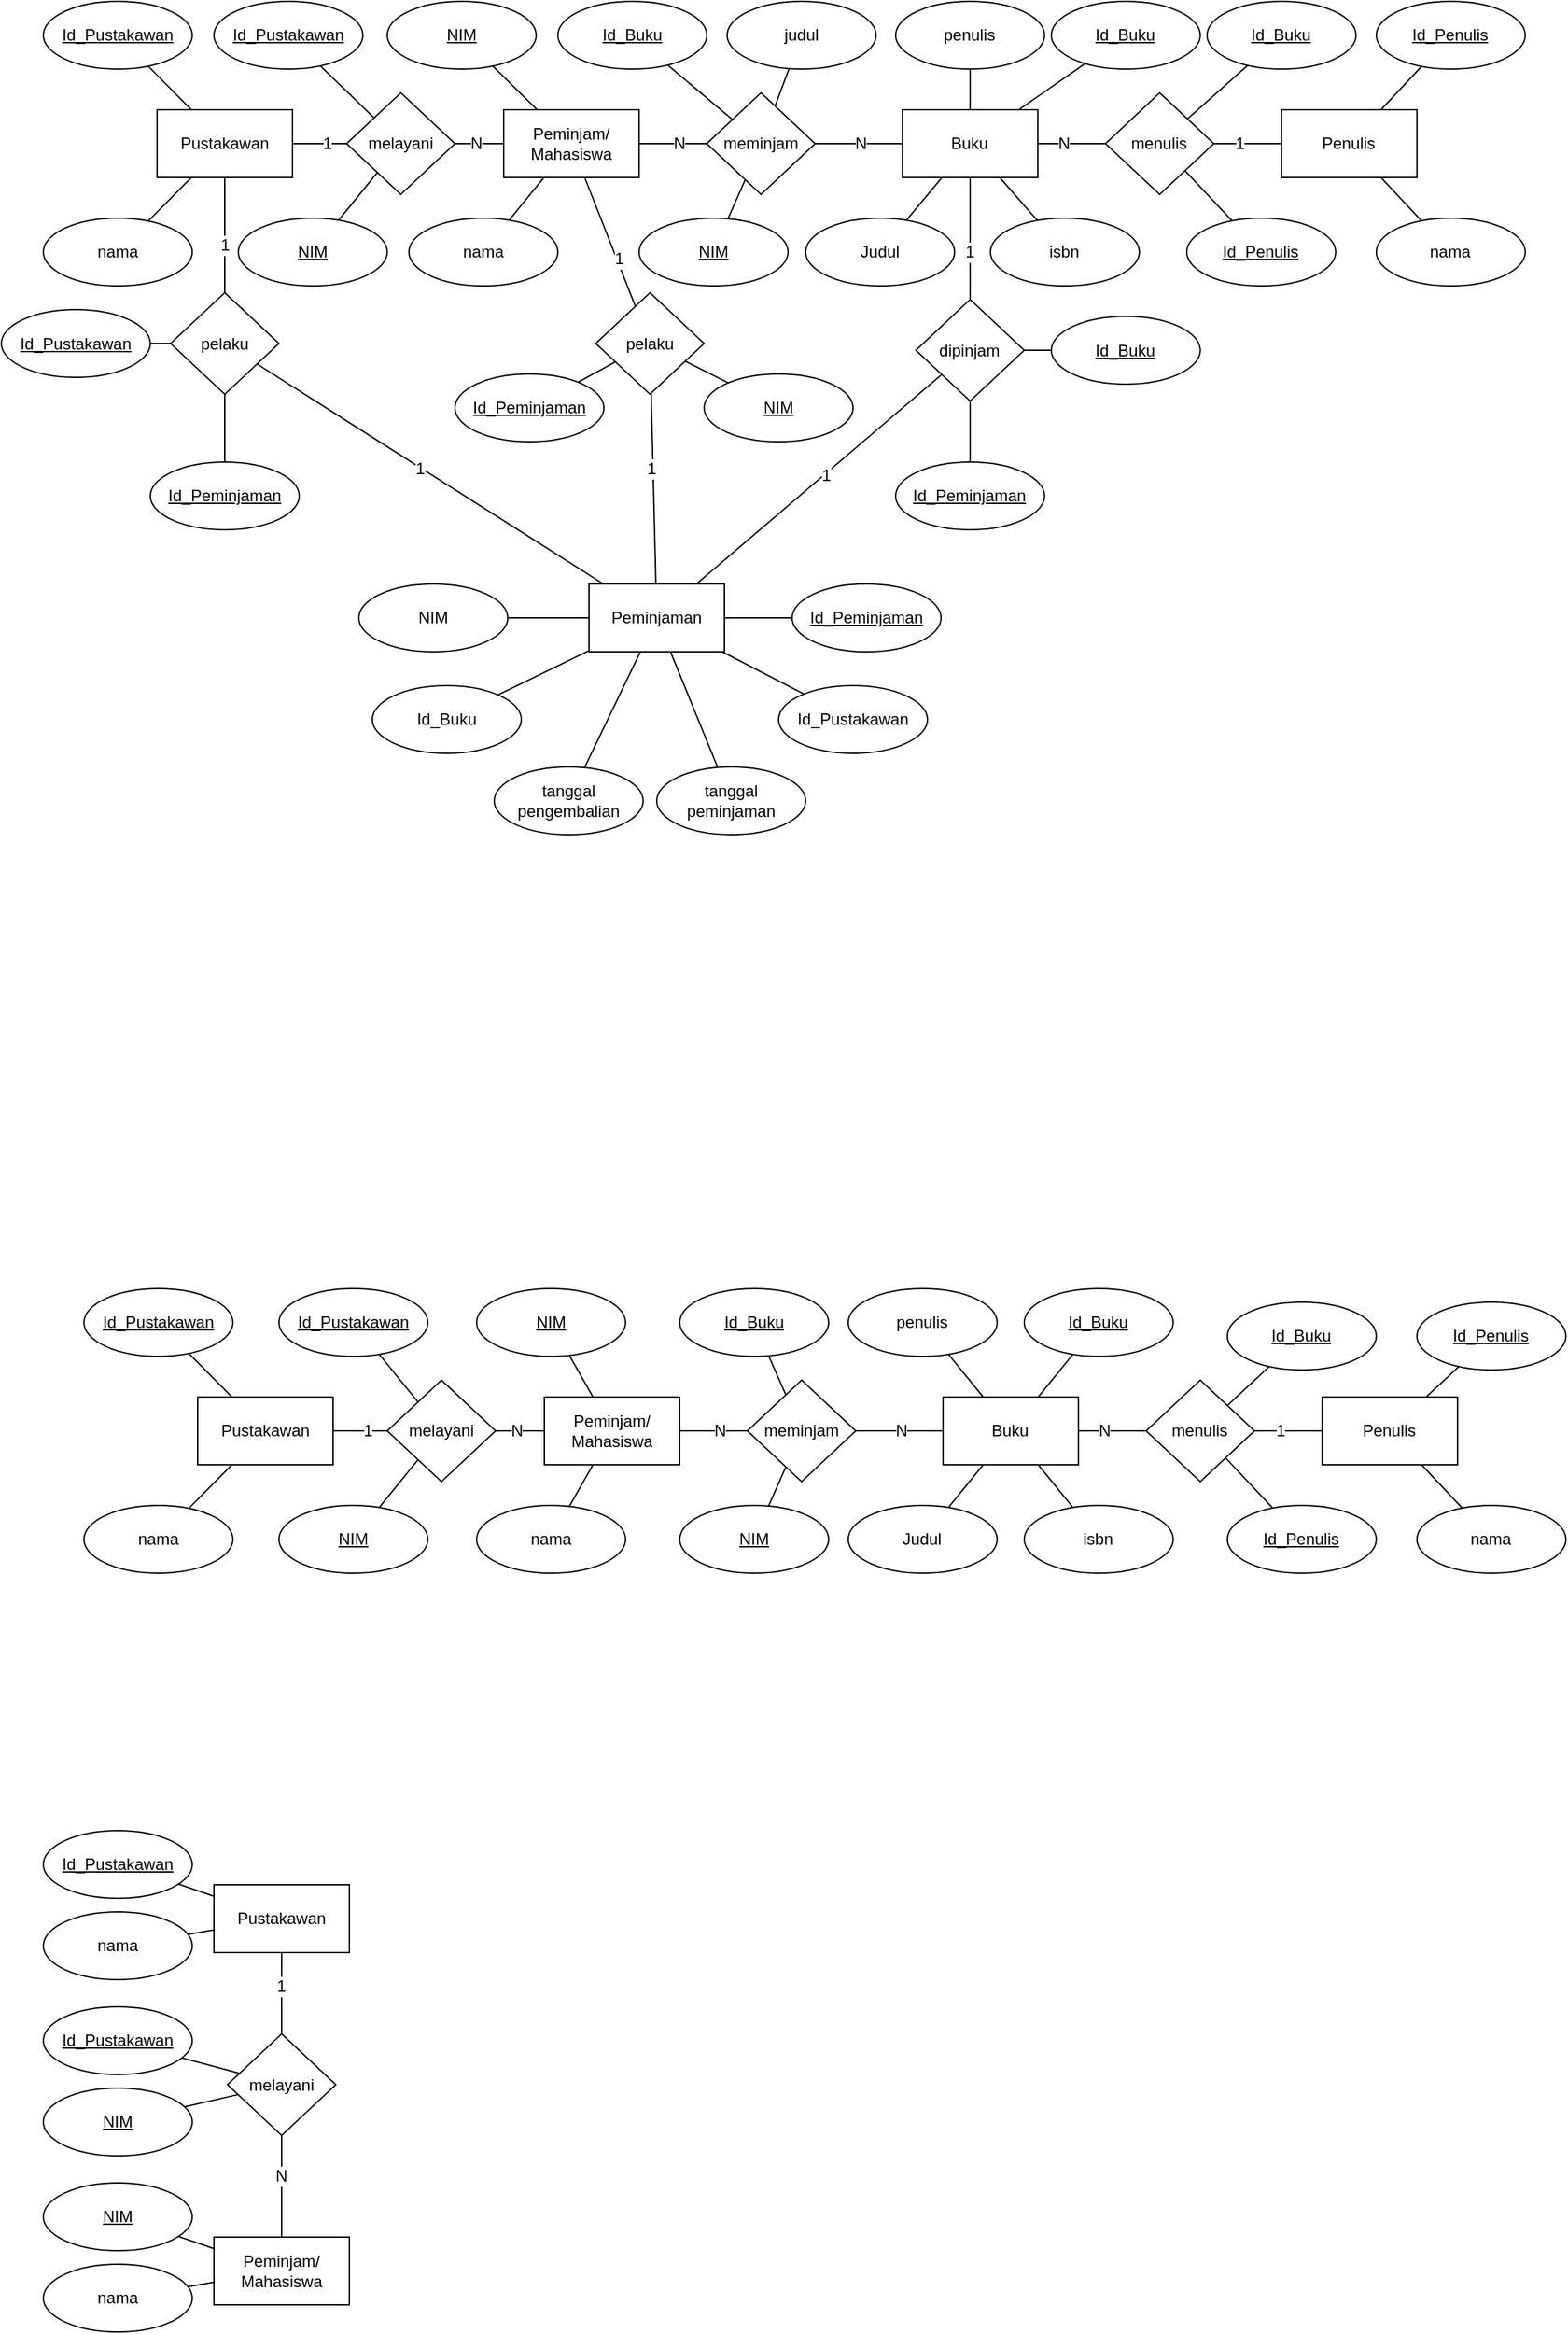 <mxfile version="24.7.17">
  <diagram name="Page-1" id="Pttk2R6ssKjYnsqs3Fgq">
    <mxGraphModel dx="1122" dy="732" grid="1" gridSize="10" guides="1" tooltips="1" connect="1" arrows="1" fold="1" page="1" pageScale="1" pageWidth="827" pageHeight="1169" math="0" shadow="0">
      <root>
        <mxCell id="0" />
        <mxCell id="1" parent="0" />
        <mxCell id="Hi-iZYxx2zibEyVD_HLa-11" value="Pustakawan" style="rounded=0;whiteSpace=wrap;html=1;" vertex="1" parent="1">
          <mxGeometry x="144" y="390" width="100" height="50" as="geometry" />
        </mxCell>
        <mxCell id="Hi-iZYxx2zibEyVD_HLa-13" value="&lt;u&gt;Id_Pustakawan&lt;/u&gt;" style="ellipse;whiteSpace=wrap;html=1;" vertex="1" parent="1">
          <mxGeometry x="60" y="310" width="110" height="50" as="geometry" />
        </mxCell>
        <mxCell id="Hi-iZYxx2zibEyVD_HLa-15" value="nama" style="ellipse;whiteSpace=wrap;html=1;" vertex="1" parent="1">
          <mxGeometry x="60" y="470" width="110" height="50" as="geometry" />
        </mxCell>
        <mxCell id="Hi-iZYxx2zibEyVD_HLa-20" value="" style="endArrow=none;html=1;rounded=0;" edge="1" parent="1" source="Hi-iZYxx2zibEyVD_HLa-15" target="Hi-iZYxx2zibEyVD_HLa-11">
          <mxGeometry width="50" height="50" relative="1" as="geometry">
            <mxPoint x="114" y="415" as="sourcePoint" />
            <mxPoint x="224" y="400" as="targetPoint" />
          </mxGeometry>
        </mxCell>
        <mxCell id="Hi-iZYxx2zibEyVD_HLa-21" value="" style="endArrow=none;html=1;rounded=0;" edge="1" parent="1" source="Hi-iZYxx2zibEyVD_HLa-13" target="Hi-iZYxx2zibEyVD_HLa-11">
          <mxGeometry width="50" height="50" relative="1" as="geometry">
            <mxPoint x="124" y="425" as="sourcePoint" />
            <mxPoint x="154" y="425" as="targetPoint" />
          </mxGeometry>
        </mxCell>
        <mxCell id="Hi-iZYxx2zibEyVD_HLa-22" value="Peminjam/&lt;div&gt;Mahasiswa&lt;/div&gt;" style="rounded=0;whiteSpace=wrap;html=1;" vertex="1" parent="1">
          <mxGeometry x="400" y="390" width="100" height="50" as="geometry" />
        </mxCell>
        <mxCell id="Hi-iZYxx2zibEyVD_HLa-23" value="&lt;u&gt;NIM&lt;/u&gt;" style="ellipse;whiteSpace=wrap;html=1;" vertex="1" parent="1">
          <mxGeometry x="314" y="310" width="110" height="50" as="geometry" />
        </mxCell>
        <mxCell id="Hi-iZYxx2zibEyVD_HLa-24" value="nama" style="ellipse;whiteSpace=wrap;html=1;" vertex="1" parent="1">
          <mxGeometry x="330" y="470" width="110" height="50" as="geometry" />
        </mxCell>
        <mxCell id="Hi-iZYxx2zibEyVD_HLa-25" value="" style="endArrow=none;html=1;rounded=0;" edge="1" source="Hi-iZYxx2zibEyVD_HLa-24" target="Hi-iZYxx2zibEyVD_HLa-22" parent="1">
          <mxGeometry width="50" height="50" relative="1" as="geometry">
            <mxPoint x="430" y="450" as="sourcePoint" />
            <mxPoint x="480" y="400" as="targetPoint" />
          </mxGeometry>
        </mxCell>
        <mxCell id="Hi-iZYxx2zibEyVD_HLa-26" value="" style="endArrow=none;html=1;rounded=0;" edge="1" source="Hi-iZYxx2zibEyVD_HLa-23" target="Hi-iZYxx2zibEyVD_HLa-22" parent="1">
          <mxGeometry width="50" height="50" relative="1" as="geometry">
            <mxPoint x="380" y="425" as="sourcePoint" />
            <mxPoint x="410" y="425" as="targetPoint" />
          </mxGeometry>
        </mxCell>
        <mxCell id="Hi-iZYxx2zibEyVD_HLa-27" value="Penulis" style="rounded=0;whiteSpace=wrap;html=1;" vertex="1" parent="1">
          <mxGeometry x="974.44" y="390" width="100" height="50" as="geometry" />
        </mxCell>
        <mxCell id="Hi-iZYxx2zibEyVD_HLa-28" value="&lt;u&gt;Id_Penulis&lt;/u&gt;" style="ellipse;whiteSpace=wrap;html=1;" vertex="1" parent="1">
          <mxGeometry x="1044.44" y="310" width="110" height="50" as="geometry" />
        </mxCell>
        <mxCell id="Hi-iZYxx2zibEyVD_HLa-29" value="nama" style="ellipse;whiteSpace=wrap;html=1;" vertex="1" parent="1">
          <mxGeometry x="1044.44" y="470" width="110" height="50" as="geometry" />
        </mxCell>
        <mxCell id="Hi-iZYxx2zibEyVD_HLa-30" value="" style="endArrow=none;html=1;rounded=0;" edge="1" source="Hi-iZYxx2zibEyVD_HLa-29" target="Hi-iZYxx2zibEyVD_HLa-27" parent="1">
          <mxGeometry width="50" height="50" relative="1" as="geometry">
            <mxPoint x="1004.44" y="450" as="sourcePoint" />
            <mxPoint x="1054.44" y="400" as="targetPoint" />
          </mxGeometry>
        </mxCell>
        <mxCell id="Hi-iZYxx2zibEyVD_HLa-31" value="" style="endArrow=none;html=1;rounded=0;" edge="1" source="Hi-iZYxx2zibEyVD_HLa-28" target="Hi-iZYxx2zibEyVD_HLa-27" parent="1">
          <mxGeometry width="50" height="50" relative="1" as="geometry">
            <mxPoint x="954.44" y="425" as="sourcePoint" />
            <mxPoint x="984.44" y="425" as="targetPoint" />
          </mxGeometry>
        </mxCell>
        <mxCell id="Hi-iZYxx2zibEyVD_HLa-32" value="Buku" style="rounded=0;whiteSpace=wrap;html=1;" vertex="1" parent="1">
          <mxGeometry x="694.44" y="390" width="100" height="50" as="geometry" />
        </mxCell>
        <mxCell id="Hi-iZYxx2zibEyVD_HLa-33" value="&lt;u&gt;Id_Buku&lt;/u&gt;" style="ellipse;whiteSpace=wrap;html=1;" vertex="1" parent="1">
          <mxGeometry x="804.44" y="310" width="110" height="50" as="geometry" />
        </mxCell>
        <mxCell id="Hi-iZYxx2zibEyVD_HLa-34" value="Judul" style="ellipse;whiteSpace=wrap;html=1;" vertex="1" parent="1">
          <mxGeometry x="623" y="470" width="110" height="50" as="geometry" />
        </mxCell>
        <mxCell id="Hi-iZYxx2zibEyVD_HLa-35" value="" style="endArrow=none;html=1;rounded=0;" edge="1" source="Hi-iZYxx2zibEyVD_HLa-34" target="Hi-iZYxx2zibEyVD_HLa-32" parent="1">
          <mxGeometry width="50" height="50" relative="1" as="geometry">
            <mxPoint x="724.44" y="450" as="sourcePoint" />
            <mxPoint x="774.44" y="400" as="targetPoint" />
          </mxGeometry>
        </mxCell>
        <mxCell id="Hi-iZYxx2zibEyVD_HLa-36" value="" style="endArrow=none;html=1;rounded=0;" edge="1" source="Hi-iZYxx2zibEyVD_HLa-33" target="Hi-iZYxx2zibEyVD_HLa-32" parent="1">
          <mxGeometry width="50" height="50" relative="1" as="geometry">
            <mxPoint x="674.44" y="425" as="sourcePoint" />
            <mxPoint x="704.44" y="425" as="targetPoint" />
          </mxGeometry>
        </mxCell>
        <mxCell id="Hi-iZYxx2zibEyVD_HLa-37" value="penulis" style="ellipse;whiteSpace=wrap;html=1;" vertex="1" parent="1">
          <mxGeometry x="689.44" y="310" width="110" height="50" as="geometry" />
        </mxCell>
        <mxCell id="Hi-iZYxx2zibEyVD_HLa-38" value="" style="endArrow=none;html=1;rounded=0;" edge="1" source="Hi-iZYxx2zibEyVD_HLa-37" parent="1" target="Hi-iZYxx2zibEyVD_HLa-32">
          <mxGeometry width="50" height="50" relative="1" as="geometry">
            <mxPoint x="634.44" y="520" as="sourcePoint" />
            <mxPoint x="634.44" y="460" as="targetPoint" />
          </mxGeometry>
        </mxCell>
        <mxCell id="Hi-iZYxx2zibEyVD_HLa-39" value="isbn" style="ellipse;whiteSpace=wrap;html=1;" vertex="1" parent="1">
          <mxGeometry x="759.44" y="470" width="110" height="50" as="geometry" />
        </mxCell>
        <mxCell id="Hi-iZYxx2zibEyVD_HLa-40" value="" style="endArrow=none;html=1;rounded=0;" edge="1" source="Hi-iZYxx2zibEyVD_HLa-39" parent="1" target="Hi-iZYxx2zibEyVD_HLa-32">
          <mxGeometry width="50" height="50" relative="1" as="geometry">
            <mxPoint x="934.44" y="530" as="sourcePoint" />
            <mxPoint x="994.44" y="422" as="targetPoint" />
          </mxGeometry>
        </mxCell>
        <mxCell id="Hi-iZYxx2zibEyVD_HLa-41" value="melayani" style="rhombus;whiteSpace=wrap;html=1;" vertex="1" parent="1">
          <mxGeometry x="284" y="377.5" width="80" height="75" as="geometry" />
        </mxCell>
        <mxCell id="Hi-iZYxx2zibEyVD_HLa-42" value="" style="endArrow=none;html=1;rounded=0;" edge="1" parent="1" source="Hi-iZYxx2zibEyVD_HLa-11" target="Hi-iZYxx2zibEyVD_HLa-41">
          <mxGeometry width="50" height="50" relative="1" as="geometry">
            <mxPoint x="404" y="410" as="sourcePoint" />
            <mxPoint x="454" y="360" as="targetPoint" />
          </mxGeometry>
        </mxCell>
        <mxCell id="Hi-iZYxx2zibEyVD_HLa-43" value="" style="endArrow=none;html=1;rounded=0;" edge="1" parent="1" source="Hi-iZYxx2zibEyVD_HLa-22">
          <mxGeometry width="50" height="50" relative="1" as="geometry">
            <mxPoint x="450" y="450" as="sourcePoint" />
            <mxPoint x="500" y="400" as="targetPoint" />
          </mxGeometry>
        </mxCell>
        <mxCell id="Hi-iZYxx2zibEyVD_HLa-45" value="" style="endArrow=none;html=1;rounded=0;" edge="1" parent="1" source="Hi-iZYxx2zibEyVD_HLa-41" target="Hi-iZYxx2zibEyVD_HLa-22">
          <mxGeometry width="50" height="50" relative="1" as="geometry">
            <mxPoint x="320" y="470" as="sourcePoint" />
            <mxPoint x="370" y="420" as="targetPoint" />
          </mxGeometry>
        </mxCell>
        <mxCell id="Hi-iZYxx2zibEyVD_HLa-46" value="meminjam" style="rhombus;whiteSpace=wrap;html=1;" vertex="1" parent="1">
          <mxGeometry x="550" y="377.5" width="80" height="75" as="geometry" />
        </mxCell>
        <mxCell id="Hi-iZYxx2zibEyVD_HLa-47" value="" style="endArrow=none;html=1;rounded=0;" edge="1" target="Hi-iZYxx2zibEyVD_HLa-46" parent="1" source="Hi-iZYxx2zibEyVD_HLa-22">
          <mxGeometry width="50" height="50" relative="1" as="geometry">
            <mxPoint x="470" y="415" as="sourcePoint" />
            <mxPoint x="680" y="360" as="targetPoint" />
          </mxGeometry>
        </mxCell>
        <mxCell id="Hi-iZYxx2zibEyVD_HLa-48" value="" style="endArrow=none;html=1;rounded=0;" edge="1" source="Hi-iZYxx2zibEyVD_HLa-46" parent="1" target="Hi-iZYxx2zibEyVD_HLa-32">
          <mxGeometry width="50" height="50" relative="1" as="geometry">
            <mxPoint x="600" y="470" as="sourcePoint" />
            <mxPoint x="670" y="410" as="targetPoint" />
          </mxGeometry>
        </mxCell>
        <mxCell id="Hi-iZYxx2zibEyVD_HLa-81" value="" style="endArrow=none;html=1;rounded=0;" edge="1" parent="1">
          <mxGeometry width="50" height="50" relative="1" as="geometry">
            <mxPoint x="794.44" y="400" as="sourcePoint" />
            <mxPoint x="794.44" y="400" as="targetPoint" />
          </mxGeometry>
        </mxCell>
        <mxCell id="Hi-iZYxx2zibEyVD_HLa-82" value="" style="endArrow=none;html=1;rounded=0;" edge="1" target="Hi-iZYxx2zibEyVD_HLa-84" parent="1" source="Hi-iZYxx2zibEyVD_HLa-32">
          <mxGeometry width="50" height="50" relative="1" as="geometry">
            <mxPoint x="794.44" y="415" as="sourcePoint" />
            <mxPoint x="1014.44" y="360" as="targetPoint" />
          </mxGeometry>
        </mxCell>
        <mxCell id="Hi-iZYxx2zibEyVD_HLa-83" value="" style="endArrow=none;html=1;rounded=0;" edge="1" source="Hi-iZYxx2zibEyVD_HLa-84" parent="1" target="Hi-iZYxx2zibEyVD_HLa-27">
          <mxGeometry width="50" height="50" relative="1" as="geometry">
            <mxPoint x="894.44" y="470" as="sourcePoint" />
            <mxPoint x="974.44" y="415" as="targetPoint" />
          </mxGeometry>
        </mxCell>
        <mxCell id="Hi-iZYxx2zibEyVD_HLa-84" value="menulis" style="rhombus;whiteSpace=wrap;html=1;" vertex="1" parent="1">
          <mxGeometry x="844.44" y="377.5" width="80" height="75" as="geometry" />
        </mxCell>
        <mxCell id="Hi-iZYxx2zibEyVD_HLa-86" value="Peminjaman" style="rounded=0;whiteSpace=wrap;html=1;" vertex="1" parent="1">
          <mxGeometry x="463" y="740" width="100" height="50" as="geometry" />
        </mxCell>
        <mxCell id="Hi-iZYxx2zibEyVD_HLa-87" value="&lt;u&gt;Id_Peminjaman&lt;/u&gt;" style="ellipse;whiteSpace=wrap;html=1;" vertex="1" parent="1">
          <mxGeometry x="613" y="740" width="110" height="50" as="geometry" />
        </mxCell>
        <mxCell id="Hi-iZYxx2zibEyVD_HLa-88" value="NIM" style="ellipse;whiteSpace=wrap;html=1;" vertex="1" parent="1">
          <mxGeometry x="293" y="740" width="110" height="50" as="geometry" />
        </mxCell>
        <mxCell id="Hi-iZYxx2zibEyVD_HLa-89" value="" style="endArrow=none;html=1;rounded=0;" edge="1" source="Hi-iZYxx2zibEyVD_HLa-88" target="Hi-iZYxx2zibEyVD_HLa-86" parent="1">
          <mxGeometry width="50" height="50" relative="1" as="geometry">
            <mxPoint x="493" y="800" as="sourcePoint" />
            <mxPoint x="543" y="750" as="targetPoint" />
          </mxGeometry>
        </mxCell>
        <mxCell id="Hi-iZYxx2zibEyVD_HLa-90" value="" style="endArrow=none;html=1;rounded=0;" edge="1" source="Hi-iZYxx2zibEyVD_HLa-87" target="Hi-iZYxx2zibEyVD_HLa-86" parent="1">
          <mxGeometry width="50" height="50" relative="1" as="geometry">
            <mxPoint x="443" y="775" as="sourcePoint" />
            <mxPoint x="473" y="775" as="targetPoint" />
          </mxGeometry>
        </mxCell>
        <mxCell id="Hi-iZYxx2zibEyVD_HLa-91" value="Id_Buku" style="ellipse;whiteSpace=wrap;html=1;" vertex="1" parent="1">
          <mxGeometry x="303" y="815" width="110" height="50" as="geometry" />
        </mxCell>
        <mxCell id="Hi-iZYxx2zibEyVD_HLa-92" value="" style="endArrow=none;html=1;rounded=0;" edge="1" source="Hi-iZYxx2zibEyVD_HLa-91" target="Hi-iZYxx2zibEyVD_HLa-86" parent="1">
          <mxGeometry width="50" height="50" relative="1" as="geometry">
            <mxPoint x="403" y="870" as="sourcePoint" />
            <mxPoint x="403" y="810" as="targetPoint" />
          </mxGeometry>
        </mxCell>
        <mxCell id="Hi-iZYxx2zibEyVD_HLa-93" value="Id_Pustakawan" style="ellipse;whiteSpace=wrap;html=1;" vertex="1" parent="1">
          <mxGeometry x="603" y="815" width="110" height="50" as="geometry" />
        </mxCell>
        <mxCell id="Hi-iZYxx2zibEyVD_HLa-94" value="" style="endArrow=none;html=1;rounded=0;" edge="1" source="Hi-iZYxx2zibEyVD_HLa-93" target="Hi-iZYxx2zibEyVD_HLa-86" parent="1">
          <mxGeometry width="50" height="50" relative="1" as="geometry">
            <mxPoint x="703" y="880" as="sourcePoint" />
            <mxPoint x="763" y="772" as="targetPoint" />
          </mxGeometry>
        </mxCell>
        <mxCell id="Hi-iZYxx2zibEyVD_HLa-95" value="" style="endArrow=none;html=1;rounded=0;" edge="1" parent="1">
          <mxGeometry width="50" height="50" relative="1" as="geometry">
            <mxPoint x="563" y="750" as="sourcePoint" />
            <mxPoint x="563" y="750" as="targetPoint" />
          </mxGeometry>
        </mxCell>
        <mxCell id="Hi-iZYxx2zibEyVD_HLa-96" value="tanggal peminjaman" style="ellipse;whiteSpace=wrap;html=1;" vertex="1" parent="1">
          <mxGeometry x="513" y="875" width="110" height="50" as="geometry" />
        </mxCell>
        <mxCell id="Hi-iZYxx2zibEyVD_HLa-97" value="" style="endArrow=none;html=1;rounded=0;" edge="1" source="Hi-iZYxx2zibEyVD_HLa-96" parent="1" target="Hi-iZYxx2zibEyVD_HLa-86">
          <mxGeometry width="50" height="50" relative="1" as="geometry">
            <mxPoint x="645" y="945" as="sourcePoint" />
            <mxPoint x="503" y="855" as="targetPoint" />
          </mxGeometry>
        </mxCell>
        <mxCell id="Hi-iZYxx2zibEyVD_HLa-98" value="tanggal pengembalian" style="ellipse;whiteSpace=wrap;html=1;" vertex="1" parent="1">
          <mxGeometry x="393" y="875" width="110" height="50" as="geometry" />
        </mxCell>
        <mxCell id="Hi-iZYxx2zibEyVD_HLa-99" value="" style="endArrow=none;html=1;rounded=0;" edge="1" source="Hi-iZYxx2zibEyVD_HLa-98" parent="1" target="Hi-iZYxx2zibEyVD_HLa-86">
          <mxGeometry width="50" height="50" relative="1" as="geometry">
            <mxPoint x="483" y="955" as="sourcePoint" />
            <mxPoint x="341" y="865" as="targetPoint" />
          </mxGeometry>
        </mxCell>
        <mxCell id="Hi-iZYxx2zibEyVD_HLa-106" value="&lt;u&gt;Id_Pustakawan&lt;/u&gt;" style="ellipse;whiteSpace=wrap;html=1;" vertex="1" parent="1">
          <mxGeometry x="186" y="310" width="110" height="50" as="geometry" />
        </mxCell>
        <mxCell id="Hi-iZYxx2zibEyVD_HLa-107" value="" style="endArrow=none;html=1;rounded=0;" edge="1" source="Hi-iZYxx2zibEyVD_HLa-106" parent="1" target="Hi-iZYxx2zibEyVD_HLa-41">
          <mxGeometry width="50" height="50" relative="1" as="geometry">
            <mxPoint x="124" y="425" as="sourcePoint" />
            <mxPoint x="214" y="390" as="targetPoint" />
          </mxGeometry>
        </mxCell>
        <mxCell id="Hi-iZYxx2zibEyVD_HLa-108" value="" style="endArrow=none;html=1;rounded=0;" edge="1" parent="1">
          <mxGeometry width="50" height="50" relative="1" as="geometry">
            <mxPoint x="264" y="400" as="sourcePoint" />
            <mxPoint x="264" y="400" as="targetPoint" />
          </mxGeometry>
        </mxCell>
        <mxCell id="Hi-iZYxx2zibEyVD_HLa-109" value="&lt;u&gt;NIM&lt;/u&gt;" style="ellipse;whiteSpace=wrap;html=1;" vertex="1" parent="1">
          <mxGeometry x="204" y="470" width="110" height="50" as="geometry" />
        </mxCell>
        <mxCell id="Hi-iZYxx2zibEyVD_HLa-110" value="" style="endArrow=none;html=1;rounded=0;" edge="1" source="Hi-iZYxx2zibEyVD_HLa-109" parent="1" target="Hi-iZYxx2zibEyVD_HLa-41">
          <mxGeometry width="50" height="50" relative="1" as="geometry">
            <mxPoint x="274" y="555" as="sourcePoint" />
            <mxPoint x="314" y="520" as="targetPoint" />
          </mxGeometry>
        </mxCell>
        <mxCell id="Hi-iZYxx2zibEyVD_HLa-111" value="&lt;u&gt;NIM&lt;/u&gt;" style="ellipse;whiteSpace=wrap;html=1;" vertex="1" parent="1">
          <mxGeometry x="500" y="470" width="110" height="50" as="geometry" />
        </mxCell>
        <mxCell id="Hi-iZYxx2zibEyVD_HLa-112" value="" style="endArrow=none;html=1;rounded=0;" edge="1" source="Hi-iZYxx2zibEyVD_HLa-111" parent="1" target="Hi-iZYxx2zibEyVD_HLa-46">
          <mxGeometry width="50" height="50" relative="1" as="geometry">
            <mxPoint x="350" y="585" as="sourcePoint" />
            <mxPoint x="440" y="550" as="targetPoint" />
          </mxGeometry>
        </mxCell>
        <mxCell id="Hi-iZYxx2zibEyVD_HLa-113" value="" style="endArrow=none;html=1;rounded=0;" edge="1" parent="1">
          <mxGeometry width="50" height="50" relative="1" as="geometry">
            <mxPoint x="599" y="625" as="sourcePoint" />
            <mxPoint x="599" y="625" as="targetPoint" />
          </mxGeometry>
        </mxCell>
        <mxCell id="Hi-iZYxx2zibEyVD_HLa-114" value="&lt;u&gt;Id_Buku&lt;/u&gt;" style="ellipse;whiteSpace=wrap;html=1;" vertex="1" parent="1">
          <mxGeometry x="440" y="310.0" width="110" height="50" as="geometry" />
        </mxCell>
        <mxCell id="Hi-iZYxx2zibEyVD_HLa-115" value="" style="endArrow=none;html=1;rounded=0;" edge="1" source="Hi-iZYxx2zibEyVD_HLa-114" parent="1" target="Hi-iZYxx2zibEyVD_HLa-46">
          <mxGeometry width="50" height="50" relative="1" as="geometry">
            <mxPoint x="490" y="384.08" as="sourcePoint" />
            <mxPoint x="598.619" y="360.0" as="targetPoint" />
          </mxGeometry>
        </mxCell>
        <mxCell id="Hi-iZYxx2zibEyVD_HLa-116" value="" style="endArrow=none;html=1;rounded=0;" edge="1" parent="1">
          <mxGeometry width="50" height="50" relative="1" as="geometry">
            <mxPoint x="610" y="359.08" as="sourcePoint" />
            <mxPoint x="610" y="359.08" as="targetPoint" />
          </mxGeometry>
        </mxCell>
        <mxCell id="Hi-iZYxx2zibEyVD_HLa-117" value="&lt;u&gt;Id_Buku&lt;/u&gt;" style="ellipse;whiteSpace=wrap;html=1;" vertex="1" parent="1">
          <mxGeometry x="919.44" y="310" width="110" height="50" as="geometry" />
        </mxCell>
        <mxCell id="Hi-iZYxx2zibEyVD_HLa-118" value="" style="endArrow=none;html=1;rounded=0;" edge="1" source="Hi-iZYxx2zibEyVD_HLa-117" parent="1" target="Hi-iZYxx2zibEyVD_HLa-84">
          <mxGeometry width="50" height="50" relative="1" as="geometry">
            <mxPoint x="801.44" y="401.5" as="sourcePoint" />
            <mxPoint x="884.44" y="366.5" as="targetPoint" />
          </mxGeometry>
        </mxCell>
        <mxCell id="Hi-iZYxx2zibEyVD_HLa-119" value="" style="endArrow=none;html=1;rounded=0;" edge="1" parent="1">
          <mxGeometry width="50" height="50" relative="1" as="geometry">
            <mxPoint x="921.44" y="376.5" as="sourcePoint" />
            <mxPoint x="921.44" y="376.5" as="targetPoint" />
          </mxGeometry>
        </mxCell>
        <mxCell id="Hi-iZYxx2zibEyVD_HLa-120" value="&lt;u&gt;Id_Penulis&lt;/u&gt;" style="ellipse;whiteSpace=wrap;html=1;" vertex="1" parent="1">
          <mxGeometry x="904.44" y="470" width="110" height="50" as="geometry" />
        </mxCell>
        <mxCell id="Hi-iZYxx2zibEyVD_HLa-122" value="" style="endArrow=none;html=1;rounded=0;" edge="1" source="Hi-iZYxx2zibEyVD_HLa-120" parent="1" target="Hi-iZYxx2zibEyVD_HLa-84">
          <mxGeometry width="50" height="50" relative="1" as="geometry">
            <mxPoint x="814.44" y="557.5" as="sourcePoint" />
            <mxPoint x="911.44" y="522.5" as="targetPoint" />
          </mxGeometry>
        </mxCell>
        <mxCell id="Hi-iZYxx2zibEyVD_HLa-123" value="N" style="text;html=1;align=center;verticalAlign=middle;whiteSpace=wrap;rounded=0;labelBackgroundColor=default;" vertex="1" parent="1">
          <mxGeometry x="350" y="400" width="60" height="30" as="geometry" />
        </mxCell>
        <mxCell id="Hi-iZYxx2zibEyVD_HLa-124" value="1" style="text;html=1;align=center;verticalAlign=middle;whiteSpace=wrap;rounded=0;labelBackgroundColor=default;" vertex="1" parent="1">
          <mxGeometry x="240" y="400" width="60" height="30" as="geometry" />
        </mxCell>
        <mxCell id="Hi-iZYxx2zibEyVD_HLa-127" value="N" style="text;html=1;align=center;verticalAlign=middle;whiteSpace=wrap;rounded=0;labelBackgroundColor=default;" vertex="1" parent="1">
          <mxGeometry x="500" y="400" width="60" height="30" as="geometry" />
        </mxCell>
        <mxCell id="Hi-iZYxx2zibEyVD_HLa-128" value="N" style="text;html=1;align=center;verticalAlign=middle;whiteSpace=wrap;rounded=0;labelBackgroundColor=default;" vertex="1" parent="1">
          <mxGeometry x="634.44" y="400" width="60" height="30" as="geometry" />
        </mxCell>
        <mxCell id="Hi-iZYxx2zibEyVD_HLa-129" value="N" style="text;html=1;align=center;verticalAlign=middle;whiteSpace=wrap;rounded=0;labelBackgroundColor=default;" vertex="1" parent="1">
          <mxGeometry x="784.44" y="400" width="60" height="30" as="geometry" />
        </mxCell>
        <mxCell id="Hi-iZYxx2zibEyVD_HLa-130" value="1" style="text;html=1;align=center;verticalAlign=middle;whiteSpace=wrap;rounded=0;labelBackgroundColor=default;" vertex="1" parent="1">
          <mxGeometry x="914.44" y="400" width="60" height="30" as="geometry" />
        </mxCell>
        <mxCell id="Hi-iZYxx2zibEyVD_HLa-131" value="Pustakawan" style="rounded=0;whiteSpace=wrap;html=1;" vertex="1" parent="1">
          <mxGeometry x="174" y="1340" width="100" height="50" as="geometry" />
        </mxCell>
        <mxCell id="Hi-iZYxx2zibEyVD_HLa-132" value="&lt;u&gt;Id_Pustakawan&lt;/u&gt;" style="ellipse;whiteSpace=wrap;html=1;" vertex="1" parent="1">
          <mxGeometry x="90" y="1260" width="110" height="50" as="geometry" />
        </mxCell>
        <mxCell id="Hi-iZYxx2zibEyVD_HLa-133" value="nama" style="ellipse;whiteSpace=wrap;html=1;" vertex="1" parent="1">
          <mxGeometry x="90" y="1420" width="110" height="50" as="geometry" />
        </mxCell>
        <mxCell id="Hi-iZYxx2zibEyVD_HLa-134" value="" style="endArrow=none;html=1;rounded=0;" edge="1" source="Hi-iZYxx2zibEyVD_HLa-133" target="Hi-iZYxx2zibEyVD_HLa-131" parent="1">
          <mxGeometry width="50" height="50" relative="1" as="geometry">
            <mxPoint x="144" y="1365" as="sourcePoint" />
            <mxPoint x="254" y="1350" as="targetPoint" />
          </mxGeometry>
        </mxCell>
        <mxCell id="Hi-iZYxx2zibEyVD_HLa-135" value="" style="endArrow=none;html=1;rounded=0;" edge="1" source="Hi-iZYxx2zibEyVD_HLa-132" target="Hi-iZYxx2zibEyVD_HLa-131" parent="1">
          <mxGeometry width="50" height="50" relative="1" as="geometry">
            <mxPoint x="154" y="1375" as="sourcePoint" />
            <mxPoint x="184" y="1375" as="targetPoint" />
          </mxGeometry>
        </mxCell>
        <mxCell id="Hi-iZYxx2zibEyVD_HLa-136" value="Peminjam/&lt;div&gt;Mahasiswa&lt;/div&gt;" style="rounded=0;whiteSpace=wrap;html=1;" vertex="1" parent="1">
          <mxGeometry x="430" y="1340" width="100" height="50" as="geometry" />
        </mxCell>
        <mxCell id="Hi-iZYxx2zibEyVD_HLa-137" value="&lt;u&gt;NIM&lt;/u&gt;" style="ellipse;whiteSpace=wrap;html=1;" vertex="1" parent="1">
          <mxGeometry x="380" y="1260" width="110" height="50" as="geometry" />
        </mxCell>
        <mxCell id="Hi-iZYxx2zibEyVD_HLa-138" value="nama" style="ellipse;whiteSpace=wrap;html=1;" vertex="1" parent="1">
          <mxGeometry x="380" y="1420" width="110" height="50" as="geometry" />
        </mxCell>
        <mxCell id="Hi-iZYxx2zibEyVD_HLa-139" value="" style="endArrow=none;html=1;rounded=0;" edge="1" source="Hi-iZYxx2zibEyVD_HLa-138" target="Hi-iZYxx2zibEyVD_HLa-136" parent="1">
          <mxGeometry width="50" height="50" relative="1" as="geometry">
            <mxPoint x="460" y="1400" as="sourcePoint" />
            <mxPoint x="510" y="1350" as="targetPoint" />
          </mxGeometry>
        </mxCell>
        <mxCell id="Hi-iZYxx2zibEyVD_HLa-140" value="" style="endArrow=none;html=1;rounded=0;" edge="1" source="Hi-iZYxx2zibEyVD_HLa-137" target="Hi-iZYxx2zibEyVD_HLa-136" parent="1">
          <mxGeometry width="50" height="50" relative="1" as="geometry">
            <mxPoint x="410" y="1375" as="sourcePoint" />
            <mxPoint x="440" y="1375" as="targetPoint" />
          </mxGeometry>
        </mxCell>
        <mxCell id="Hi-iZYxx2zibEyVD_HLa-141" value="Penulis" style="rounded=0;whiteSpace=wrap;html=1;" vertex="1" parent="1">
          <mxGeometry x="1004.44" y="1340" width="100" height="50" as="geometry" />
        </mxCell>
        <mxCell id="Hi-iZYxx2zibEyVD_HLa-142" value="&lt;u&gt;Id_Penulis&lt;/u&gt;" style="ellipse;whiteSpace=wrap;html=1;" vertex="1" parent="1">
          <mxGeometry x="1074.44" y="1270" width="110" height="50" as="geometry" />
        </mxCell>
        <mxCell id="Hi-iZYxx2zibEyVD_HLa-143" value="nama" style="ellipse;whiteSpace=wrap;html=1;" vertex="1" parent="1">
          <mxGeometry x="1074.44" y="1420" width="110" height="50" as="geometry" />
        </mxCell>
        <mxCell id="Hi-iZYxx2zibEyVD_HLa-144" value="" style="endArrow=none;html=1;rounded=0;" edge="1" source="Hi-iZYxx2zibEyVD_HLa-143" target="Hi-iZYxx2zibEyVD_HLa-141" parent="1">
          <mxGeometry width="50" height="50" relative="1" as="geometry">
            <mxPoint x="1034.44" y="1400" as="sourcePoint" />
            <mxPoint x="1084.44" y="1350" as="targetPoint" />
          </mxGeometry>
        </mxCell>
        <mxCell id="Hi-iZYxx2zibEyVD_HLa-145" value="" style="endArrow=none;html=1;rounded=0;" edge="1" source="Hi-iZYxx2zibEyVD_HLa-142" target="Hi-iZYxx2zibEyVD_HLa-141" parent="1">
          <mxGeometry width="50" height="50" relative="1" as="geometry">
            <mxPoint x="984.44" y="1375" as="sourcePoint" />
            <mxPoint x="1014.44" y="1375" as="targetPoint" />
          </mxGeometry>
        </mxCell>
        <mxCell id="Hi-iZYxx2zibEyVD_HLa-146" value="Buku" style="rounded=0;whiteSpace=wrap;html=1;" vertex="1" parent="1">
          <mxGeometry x="724.44" y="1340" width="100" height="50" as="geometry" />
        </mxCell>
        <mxCell id="Hi-iZYxx2zibEyVD_HLa-147" value="&lt;u&gt;Id_Buku&lt;/u&gt;" style="ellipse;whiteSpace=wrap;html=1;" vertex="1" parent="1">
          <mxGeometry x="784.44" y="1260" width="110" height="50" as="geometry" />
        </mxCell>
        <mxCell id="Hi-iZYxx2zibEyVD_HLa-148" value="Judul" style="ellipse;whiteSpace=wrap;html=1;" vertex="1" parent="1">
          <mxGeometry x="654.44" y="1420" width="110" height="50" as="geometry" />
        </mxCell>
        <mxCell id="Hi-iZYxx2zibEyVD_HLa-149" value="" style="endArrow=none;html=1;rounded=0;" edge="1" source="Hi-iZYxx2zibEyVD_HLa-148" target="Hi-iZYxx2zibEyVD_HLa-146" parent="1">
          <mxGeometry width="50" height="50" relative="1" as="geometry">
            <mxPoint x="754.44" y="1400" as="sourcePoint" />
            <mxPoint x="804.44" y="1350" as="targetPoint" />
          </mxGeometry>
        </mxCell>
        <mxCell id="Hi-iZYxx2zibEyVD_HLa-150" value="" style="endArrow=none;html=1;rounded=0;" edge="1" source="Hi-iZYxx2zibEyVD_HLa-147" target="Hi-iZYxx2zibEyVD_HLa-146" parent="1">
          <mxGeometry width="50" height="50" relative="1" as="geometry">
            <mxPoint x="704.44" y="1375" as="sourcePoint" />
            <mxPoint x="734.44" y="1375" as="targetPoint" />
          </mxGeometry>
        </mxCell>
        <mxCell id="Hi-iZYxx2zibEyVD_HLa-151" value="penulis" style="ellipse;whiteSpace=wrap;html=1;" vertex="1" parent="1">
          <mxGeometry x="654.44" y="1260" width="110" height="50" as="geometry" />
        </mxCell>
        <mxCell id="Hi-iZYxx2zibEyVD_HLa-152" value="" style="endArrow=none;html=1;rounded=0;" edge="1" source="Hi-iZYxx2zibEyVD_HLa-151" target="Hi-iZYxx2zibEyVD_HLa-146" parent="1">
          <mxGeometry width="50" height="50" relative="1" as="geometry">
            <mxPoint x="664.44" y="1470" as="sourcePoint" />
            <mxPoint x="664.44" y="1410" as="targetPoint" />
          </mxGeometry>
        </mxCell>
        <mxCell id="Hi-iZYxx2zibEyVD_HLa-153" value="isbn" style="ellipse;whiteSpace=wrap;html=1;" vertex="1" parent="1">
          <mxGeometry x="784.44" y="1420" width="110" height="50" as="geometry" />
        </mxCell>
        <mxCell id="Hi-iZYxx2zibEyVD_HLa-154" value="" style="endArrow=none;html=1;rounded=0;" edge="1" source="Hi-iZYxx2zibEyVD_HLa-153" target="Hi-iZYxx2zibEyVD_HLa-146" parent="1">
          <mxGeometry width="50" height="50" relative="1" as="geometry">
            <mxPoint x="964.44" y="1480" as="sourcePoint" />
            <mxPoint x="1024.44" y="1372" as="targetPoint" />
          </mxGeometry>
        </mxCell>
        <mxCell id="Hi-iZYxx2zibEyVD_HLa-155" value="melayani" style="rhombus;whiteSpace=wrap;html=1;" vertex="1" parent="1">
          <mxGeometry x="314" y="1327.5" width="80" height="75" as="geometry" />
        </mxCell>
        <mxCell id="Hi-iZYxx2zibEyVD_HLa-156" value="" style="endArrow=none;html=1;rounded=0;" edge="1" source="Hi-iZYxx2zibEyVD_HLa-131" target="Hi-iZYxx2zibEyVD_HLa-155" parent="1">
          <mxGeometry width="50" height="50" relative="1" as="geometry">
            <mxPoint x="434" y="1360" as="sourcePoint" />
            <mxPoint x="484" y="1310" as="targetPoint" />
          </mxGeometry>
        </mxCell>
        <mxCell id="Hi-iZYxx2zibEyVD_HLa-157" value="" style="endArrow=none;html=1;rounded=0;" edge="1" source="Hi-iZYxx2zibEyVD_HLa-136" parent="1">
          <mxGeometry width="50" height="50" relative="1" as="geometry">
            <mxPoint x="480" y="1400" as="sourcePoint" />
            <mxPoint x="530" y="1350" as="targetPoint" />
          </mxGeometry>
        </mxCell>
        <mxCell id="Hi-iZYxx2zibEyVD_HLa-158" value="" style="endArrow=none;html=1;rounded=0;" edge="1" source="Hi-iZYxx2zibEyVD_HLa-155" target="Hi-iZYxx2zibEyVD_HLa-136" parent="1">
          <mxGeometry width="50" height="50" relative="1" as="geometry">
            <mxPoint x="350" y="1420" as="sourcePoint" />
            <mxPoint x="400" y="1370" as="targetPoint" />
          </mxGeometry>
        </mxCell>
        <mxCell id="Hi-iZYxx2zibEyVD_HLa-159" value="meminjam" style="rhombus;whiteSpace=wrap;html=1;" vertex="1" parent="1">
          <mxGeometry x="580" y="1327.5" width="80" height="75" as="geometry" />
        </mxCell>
        <mxCell id="Hi-iZYxx2zibEyVD_HLa-160" value="" style="endArrow=none;html=1;rounded=0;" edge="1" source="Hi-iZYxx2zibEyVD_HLa-136" target="Hi-iZYxx2zibEyVD_HLa-159" parent="1">
          <mxGeometry width="50" height="50" relative="1" as="geometry">
            <mxPoint x="500" y="1365" as="sourcePoint" />
            <mxPoint x="710" y="1310" as="targetPoint" />
          </mxGeometry>
        </mxCell>
        <mxCell id="Hi-iZYxx2zibEyVD_HLa-161" value="" style="endArrow=none;html=1;rounded=0;" edge="1" source="Hi-iZYxx2zibEyVD_HLa-159" target="Hi-iZYxx2zibEyVD_HLa-146" parent="1">
          <mxGeometry width="50" height="50" relative="1" as="geometry">
            <mxPoint x="630" y="1420" as="sourcePoint" />
            <mxPoint x="700" y="1360" as="targetPoint" />
          </mxGeometry>
        </mxCell>
        <mxCell id="Hi-iZYxx2zibEyVD_HLa-162" value="" style="endArrow=none;html=1;rounded=0;" edge="1" parent="1">
          <mxGeometry width="50" height="50" relative="1" as="geometry">
            <mxPoint x="824.44" y="1350" as="sourcePoint" />
            <mxPoint x="824.44" y="1350" as="targetPoint" />
          </mxGeometry>
        </mxCell>
        <mxCell id="Hi-iZYxx2zibEyVD_HLa-163" value="" style="endArrow=none;html=1;rounded=0;" edge="1" source="Hi-iZYxx2zibEyVD_HLa-146" target="Hi-iZYxx2zibEyVD_HLa-165" parent="1">
          <mxGeometry width="50" height="50" relative="1" as="geometry">
            <mxPoint x="824.44" y="1365" as="sourcePoint" />
            <mxPoint x="1044.44" y="1310" as="targetPoint" />
          </mxGeometry>
        </mxCell>
        <mxCell id="Hi-iZYxx2zibEyVD_HLa-164" value="" style="endArrow=none;html=1;rounded=0;" edge="1" source="Hi-iZYxx2zibEyVD_HLa-165" target="Hi-iZYxx2zibEyVD_HLa-141" parent="1">
          <mxGeometry width="50" height="50" relative="1" as="geometry">
            <mxPoint x="924.44" y="1420" as="sourcePoint" />
            <mxPoint x="1004.44" y="1365" as="targetPoint" />
          </mxGeometry>
        </mxCell>
        <mxCell id="Hi-iZYxx2zibEyVD_HLa-165" value="menulis" style="rhombus;whiteSpace=wrap;html=1;" vertex="1" parent="1">
          <mxGeometry x="874.44" y="1327.5" width="80" height="75" as="geometry" />
        </mxCell>
        <mxCell id="Hi-iZYxx2zibEyVD_HLa-166" value="&lt;u&gt;Id_Pustakawan&lt;/u&gt;" style="ellipse;whiteSpace=wrap;html=1;" vertex="1" parent="1">
          <mxGeometry x="234" y="1260" width="110" height="50" as="geometry" />
        </mxCell>
        <mxCell id="Hi-iZYxx2zibEyVD_HLa-167" value="" style="endArrow=none;html=1;rounded=0;" edge="1" source="Hi-iZYxx2zibEyVD_HLa-166" target="Hi-iZYxx2zibEyVD_HLa-155" parent="1">
          <mxGeometry width="50" height="50" relative="1" as="geometry">
            <mxPoint x="154" y="1375" as="sourcePoint" />
            <mxPoint x="244" y="1340" as="targetPoint" />
          </mxGeometry>
        </mxCell>
        <mxCell id="Hi-iZYxx2zibEyVD_HLa-168" value="" style="endArrow=none;html=1;rounded=0;" edge="1" parent="1">
          <mxGeometry width="50" height="50" relative="1" as="geometry">
            <mxPoint x="294" y="1350" as="sourcePoint" />
            <mxPoint x="294" y="1350" as="targetPoint" />
          </mxGeometry>
        </mxCell>
        <mxCell id="Hi-iZYxx2zibEyVD_HLa-169" value="&lt;u&gt;NIM&lt;/u&gt;" style="ellipse;whiteSpace=wrap;html=1;" vertex="1" parent="1">
          <mxGeometry x="234" y="1420" width="110" height="50" as="geometry" />
        </mxCell>
        <mxCell id="Hi-iZYxx2zibEyVD_HLa-170" value="" style="endArrow=none;html=1;rounded=0;" edge="1" source="Hi-iZYxx2zibEyVD_HLa-169" target="Hi-iZYxx2zibEyVD_HLa-155" parent="1">
          <mxGeometry width="50" height="50" relative="1" as="geometry">
            <mxPoint x="304" y="1505" as="sourcePoint" />
            <mxPoint x="344" y="1470" as="targetPoint" />
          </mxGeometry>
        </mxCell>
        <mxCell id="Hi-iZYxx2zibEyVD_HLa-171" value="&lt;u&gt;NIM&lt;/u&gt;" style="ellipse;whiteSpace=wrap;html=1;" vertex="1" parent="1">
          <mxGeometry x="530" y="1420" width="110" height="50" as="geometry" />
        </mxCell>
        <mxCell id="Hi-iZYxx2zibEyVD_HLa-172" value="" style="endArrow=none;html=1;rounded=0;" edge="1" source="Hi-iZYxx2zibEyVD_HLa-171" target="Hi-iZYxx2zibEyVD_HLa-159" parent="1">
          <mxGeometry width="50" height="50" relative="1" as="geometry">
            <mxPoint x="380" y="1535" as="sourcePoint" />
            <mxPoint x="470" y="1500" as="targetPoint" />
          </mxGeometry>
        </mxCell>
        <mxCell id="Hi-iZYxx2zibEyVD_HLa-173" value="&lt;u&gt;Id_Buku&lt;/u&gt;" style="ellipse;whiteSpace=wrap;html=1;" vertex="1" parent="1">
          <mxGeometry x="530" y="1260" width="110" height="50" as="geometry" />
        </mxCell>
        <mxCell id="Hi-iZYxx2zibEyVD_HLa-174" value="" style="endArrow=none;html=1;rounded=0;" edge="1" source="Hi-iZYxx2zibEyVD_HLa-173" target="Hi-iZYxx2zibEyVD_HLa-159" parent="1">
          <mxGeometry width="50" height="50" relative="1" as="geometry">
            <mxPoint x="520" y="1334.08" as="sourcePoint" />
            <mxPoint x="628.619" y="1310.0" as="targetPoint" />
          </mxGeometry>
        </mxCell>
        <mxCell id="Hi-iZYxx2zibEyVD_HLa-175" value="" style="endArrow=none;html=1;rounded=0;" edge="1" parent="1">
          <mxGeometry width="50" height="50" relative="1" as="geometry">
            <mxPoint x="640" y="1309.08" as="sourcePoint" />
            <mxPoint x="640" y="1309.08" as="targetPoint" />
          </mxGeometry>
        </mxCell>
        <mxCell id="Hi-iZYxx2zibEyVD_HLa-176" value="&lt;u&gt;Id_Buku&lt;/u&gt;" style="ellipse;whiteSpace=wrap;html=1;" vertex="1" parent="1">
          <mxGeometry x="934.44" y="1270" width="110" height="50" as="geometry" />
        </mxCell>
        <mxCell id="Hi-iZYxx2zibEyVD_HLa-177" value="" style="endArrow=none;html=1;rounded=0;" edge="1" source="Hi-iZYxx2zibEyVD_HLa-176" target="Hi-iZYxx2zibEyVD_HLa-165" parent="1">
          <mxGeometry width="50" height="50" relative="1" as="geometry">
            <mxPoint x="831.44" y="1351.5" as="sourcePoint" />
            <mxPoint x="914.44" y="1316.5" as="targetPoint" />
          </mxGeometry>
        </mxCell>
        <mxCell id="Hi-iZYxx2zibEyVD_HLa-178" value="" style="endArrow=none;html=1;rounded=0;" edge="1" parent="1">
          <mxGeometry width="50" height="50" relative="1" as="geometry">
            <mxPoint x="951.44" y="1326.5" as="sourcePoint" />
            <mxPoint x="951.44" y="1326.5" as="targetPoint" />
          </mxGeometry>
        </mxCell>
        <mxCell id="Hi-iZYxx2zibEyVD_HLa-179" value="&lt;u&gt;Id_Penulis&lt;/u&gt;" style="ellipse;whiteSpace=wrap;html=1;" vertex="1" parent="1">
          <mxGeometry x="934.44" y="1420" width="110" height="50" as="geometry" />
        </mxCell>
        <mxCell id="Hi-iZYxx2zibEyVD_HLa-180" value="" style="endArrow=none;html=1;rounded=0;" edge="1" source="Hi-iZYxx2zibEyVD_HLa-179" target="Hi-iZYxx2zibEyVD_HLa-165" parent="1">
          <mxGeometry width="50" height="50" relative="1" as="geometry">
            <mxPoint x="844.44" y="1507.5" as="sourcePoint" />
            <mxPoint x="941.44" y="1472.5" as="targetPoint" />
          </mxGeometry>
        </mxCell>
        <mxCell id="Hi-iZYxx2zibEyVD_HLa-181" value="N" style="text;html=1;align=center;verticalAlign=middle;whiteSpace=wrap;rounded=0;labelBackgroundColor=default;" vertex="1" parent="1">
          <mxGeometry x="380" y="1350" width="60" height="30" as="geometry" />
        </mxCell>
        <mxCell id="Hi-iZYxx2zibEyVD_HLa-182" value="1" style="text;html=1;align=center;verticalAlign=middle;whiteSpace=wrap;rounded=0;labelBackgroundColor=default;" vertex="1" parent="1">
          <mxGeometry x="270" y="1350" width="60" height="30" as="geometry" />
        </mxCell>
        <mxCell id="Hi-iZYxx2zibEyVD_HLa-183" value="N" style="text;html=1;align=center;verticalAlign=middle;whiteSpace=wrap;rounded=0;labelBackgroundColor=default;" vertex="1" parent="1">
          <mxGeometry x="530" y="1350" width="60" height="30" as="geometry" />
        </mxCell>
        <mxCell id="Hi-iZYxx2zibEyVD_HLa-184" value="N" style="text;html=1;align=center;verticalAlign=middle;whiteSpace=wrap;rounded=0;labelBackgroundColor=default;" vertex="1" parent="1">
          <mxGeometry x="664.44" y="1350" width="60" height="30" as="geometry" />
        </mxCell>
        <mxCell id="Hi-iZYxx2zibEyVD_HLa-185" value="N" style="text;html=1;align=center;verticalAlign=middle;whiteSpace=wrap;rounded=0;labelBackgroundColor=default;" vertex="1" parent="1">
          <mxGeometry x="814.44" y="1350" width="60" height="30" as="geometry" />
        </mxCell>
        <mxCell id="Hi-iZYxx2zibEyVD_HLa-186" value="1" style="text;html=1;align=center;verticalAlign=middle;whiteSpace=wrap;rounded=0;labelBackgroundColor=default;" vertex="1" parent="1">
          <mxGeometry x="944.44" y="1350" width="60" height="30" as="geometry" />
        </mxCell>
        <mxCell id="Hi-iZYxx2zibEyVD_HLa-204" value="pelaku" style="rhombus;whiteSpace=wrap;html=1;" vertex="1" parent="1">
          <mxGeometry x="154" y="525" width="80" height="75" as="geometry" />
        </mxCell>
        <mxCell id="Hi-iZYxx2zibEyVD_HLa-206" value="" style="endArrow=none;html=1;rounded=0;" edge="1" target="Hi-iZYxx2zibEyVD_HLa-204" parent="1" source="Hi-iZYxx2zibEyVD_HLa-11">
          <mxGeometry width="50" height="50" relative="1" as="geometry">
            <mxPoint x="218" y="590" as="sourcePoint" />
            <mxPoint x="154" y="622" as="targetPoint" />
          </mxGeometry>
        </mxCell>
        <mxCell id="Hi-iZYxx2zibEyVD_HLa-207" value="" style="endArrow=none;html=1;rounded=0;" edge="1" parent="1">
          <mxGeometry width="50" height="50" relative="1" as="geometry">
            <mxPoint x="204" y="547" as="sourcePoint" />
            <mxPoint x="204" y="547" as="targetPoint" />
          </mxGeometry>
        </mxCell>
        <mxCell id="Hi-iZYxx2zibEyVD_HLa-208" value="" style="endArrow=none;html=1;rounded=0;" edge="1" target="Hi-iZYxx2zibEyVD_HLa-204" parent="1" source="Hi-iZYxx2zibEyVD_HLa-86">
          <mxGeometry width="50" height="50" relative="1" as="geometry">
            <mxPoint x="218" y="704" as="sourcePoint" />
            <mxPoint x="254" y="752" as="targetPoint" />
          </mxGeometry>
        </mxCell>
        <mxCell id="Hi-iZYxx2zibEyVD_HLa-213" value="" style="endArrow=none;html=1;rounded=0;" edge="1" target="Hi-iZYxx2zibEyVD_HLa-214" parent="1" source="Hi-iZYxx2zibEyVD_HLa-22">
          <mxGeometry width="50" height="50" relative="1" as="geometry">
            <mxPoint x="490" y="450" as="sourcePoint" />
            <mxPoint x="450" y="632" as="targetPoint" />
          </mxGeometry>
        </mxCell>
        <mxCell id="Hi-iZYxx2zibEyVD_HLa-214" value="pelaku" style="rhombus;whiteSpace=wrap;html=1;" vertex="1" parent="1">
          <mxGeometry x="468" y="525" width="80" height="75" as="geometry" />
        </mxCell>
        <mxCell id="Hi-iZYxx2zibEyVD_HLa-215" value="" style="endArrow=none;html=1;rounded=0;" edge="1" target="Hi-iZYxx2zibEyVD_HLa-214" parent="1" source="Hi-iZYxx2zibEyVD_HLa-86">
          <mxGeometry width="50" height="50" relative="1" as="geometry">
            <mxPoint x="539" y="760" as="sourcePoint" />
            <mxPoint x="550" y="762" as="targetPoint" />
          </mxGeometry>
        </mxCell>
        <mxCell id="Hi-iZYxx2zibEyVD_HLa-216" value="" style="endArrow=none;html=1;rounded=0;" edge="1" target="Hi-iZYxx2zibEyVD_HLa-217" parent="1" source="Hi-iZYxx2zibEyVD_HLa-32">
          <mxGeometry width="50" height="50" relative="1" as="geometry">
            <mxPoint x="580" y="440" as="sourcePoint" />
            <mxPoint x="572" y="632" as="targetPoint" />
          </mxGeometry>
        </mxCell>
        <mxCell id="Hi-iZYxx2zibEyVD_HLa-217" value="dipinjam" style="rhombus;whiteSpace=wrap;html=1;" vertex="1" parent="1">
          <mxGeometry x="704.44" y="530" width="80" height="75" as="geometry" />
        </mxCell>
        <mxCell id="Hi-iZYxx2zibEyVD_HLa-218" value="" style="endArrow=none;html=1;rounded=0;" edge="1" target="Hi-iZYxx2zibEyVD_HLa-217" parent="1" source="Hi-iZYxx2zibEyVD_HLa-86">
          <mxGeometry width="50" height="50" relative="1" as="geometry">
            <mxPoint x="676" y="760" as="sourcePoint" />
            <mxPoint x="672" y="762" as="targetPoint" />
          </mxGeometry>
        </mxCell>
        <mxCell id="Hi-iZYxx2zibEyVD_HLa-219" value="&lt;u&gt;Id_Pustakawan&lt;/u&gt;" style="ellipse;whiteSpace=wrap;html=1;" vertex="1" parent="1">
          <mxGeometry x="29" y="537.5" width="110" height="50" as="geometry" />
        </mxCell>
        <mxCell id="Hi-iZYxx2zibEyVD_HLa-220" value="" style="endArrow=none;html=1;rounded=0;" edge="1" source="Hi-iZYxx2zibEyVD_HLa-219" parent="1" target="Hi-iZYxx2zibEyVD_HLa-204">
          <mxGeometry width="50" height="50" relative="1" as="geometry">
            <mxPoint x="84" y="680" as="sourcePoint" />
            <mxPoint x="129" y="645" as="targetPoint" />
          </mxGeometry>
        </mxCell>
        <mxCell id="Hi-iZYxx2zibEyVD_HLa-221" value="&lt;u&gt;Id_Peminjaman&lt;/u&gt;" style="ellipse;whiteSpace=wrap;html=1;" vertex="1" parent="1">
          <mxGeometry x="689.44" y="650" width="110" height="50" as="geometry" />
        </mxCell>
        <mxCell id="Hi-iZYxx2zibEyVD_HLa-222" value="" style="endArrow=none;html=1;rounded=0;" edge="1" source="Hi-iZYxx2zibEyVD_HLa-221" parent="1" target="Hi-iZYxx2zibEyVD_HLa-217">
          <mxGeometry width="50" height="50" relative="1" as="geometry">
            <mxPoint x="674.44" y="640" as="sourcePoint" />
            <mxPoint x="794.44" y="630" as="targetPoint" />
          </mxGeometry>
        </mxCell>
        <mxCell id="Hi-iZYxx2zibEyVD_HLa-223" value="" style="endArrow=none;html=1;rounded=0;" edge="1" parent="1">
          <mxGeometry width="50" height="50" relative="1" as="geometry">
            <mxPoint x="794.44" y="615" as="sourcePoint" />
            <mxPoint x="794.44" y="615" as="targetPoint" />
          </mxGeometry>
        </mxCell>
        <mxCell id="Hi-iZYxx2zibEyVD_HLa-224" value="&lt;u&gt;Id_Peminjaman&lt;/u&gt;" style="ellipse;whiteSpace=wrap;html=1;" vertex="1" parent="1">
          <mxGeometry x="364" y="585" width="110" height="50" as="geometry" />
        </mxCell>
        <mxCell id="Hi-iZYxx2zibEyVD_HLa-225" value="" style="endArrow=none;html=1;rounded=0;" edge="1" source="Hi-iZYxx2zibEyVD_HLa-224" parent="1" target="Hi-iZYxx2zibEyVD_HLa-214">
          <mxGeometry width="50" height="50" relative="1" as="geometry">
            <mxPoint x="201.44" y="626" as="sourcePoint" />
            <mxPoint x="299" y="565" as="targetPoint" />
          </mxGeometry>
        </mxCell>
        <mxCell id="Hi-iZYxx2zibEyVD_HLa-226" value="" style="endArrow=none;html=1;rounded=0;" edge="1" parent="1">
          <mxGeometry width="50" height="50" relative="1" as="geometry">
            <mxPoint x="352.44" y="686" as="sourcePoint" />
            <mxPoint x="352.44" y="686" as="targetPoint" />
          </mxGeometry>
        </mxCell>
        <mxCell id="Hi-iZYxx2zibEyVD_HLa-227" value="" style="endArrow=none;html=1;rounded=0;" edge="1" parent="1">
          <mxGeometry width="50" height="50" relative="1" as="geometry">
            <mxPoint x="334.5" y="678" as="sourcePoint" />
            <mxPoint x="334.5" y="678" as="targetPoint" />
          </mxGeometry>
        </mxCell>
        <mxCell id="Hi-iZYxx2zibEyVD_HLa-228" value="&lt;u&gt;Id_Peminjaman&lt;/u&gt;" style="ellipse;whiteSpace=wrap;html=1;" vertex="1" parent="1">
          <mxGeometry x="139" y="650" width="110" height="50" as="geometry" />
        </mxCell>
        <mxCell id="Hi-iZYxx2zibEyVD_HLa-229" value="" style="endArrow=none;html=1;rounded=0;" edge="1" source="Hi-iZYxx2zibEyVD_HLa-228" parent="1" target="Hi-iZYxx2zibEyVD_HLa-204">
          <mxGeometry width="50" height="50" relative="1" as="geometry">
            <mxPoint x="-63.06" y="594" as="sourcePoint" />
            <mxPoint x="269" y="545" as="targetPoint" />
          </mxGeometry>
        </mxCell>
        <mxCell id="Hi-iZYxx2zibEyVD_HLa-230" value="&lt;u&gt;NIM&lt;/u&gt;" style="ellipse;whiteSpace=wrap;html=1;" vertex="1" parent="1">
          <mxGeometry x="548" y="585" width="110" height="50" as="geometry" />
        </mxCell>
        <mxCell id="Hi-iZYxx2zibEyVD_HLa-231" value="" style="endArrow=none;html=1;rounded=0;" edge="1" source="Hi-iZYxx2zibEyVD_HLa-230" parent="1" target="Hi-iZYxx2zibEyVD_HLa-214">
          <mxGeometry width="50" height="50" relative="1" as="geometry">
            <mxPoint x="564" y="580" as="sourcePoint" />
            <mxPoint x="620" y="545" as="targetPoint" />
          </mxGeometry>
        </mxCell>
        <mxCell id="Hi-iZYxx2zibEyVD_HLa-232" value="&lt;u&gt;Id_Buku&lt;/u&gt;" style="ellipse;whiteSpace=wrap;html=1;" vertex="1" parent="1">
          <mxGeometry x="804.44" y="542.5" width="110" height="50" as="geometry" />
        </mxCell>
        <mxCell id="Hi-iZYxx2zibEyVD_HLa-233" value="" style="endArrow=none;html=1;rounded=0;" edge="1" source="Hi-iZYxx2zibEyVD_HLa-232" parent="1" target="Hi-iZYxx2zibEyVD_HLa-217">
          <mxGeometry width="50" height="50" relative="1" as="geometry">
            <mxPoint x="724.44" y="605" as="sourcePoint" />
            <mxPoint x="815" y="570" as="targetPoint" />
          </mxGeometry>
        </mxCell>
        <mxCell id="Hi-iZYxx2zibEyVD_HLa-234" value="" style="endArrow=none;html=1;rounded=0;" edge="1" parent="1">
          <mxGeometry width="50" height="50" relative="1" as="geometry">
            <mxPoint x="844.44" y="580" as="sourcePoint" />
            <mxPoint x="844.44" y="580" as="targetPoint" />
          </mxGeometry>
        </mxCell>
        <mxCell id="Hi-iZYxx2zibEyVD_HLa-235" value="1" style="text;html=1;align=center;verticalAlign=middle;whiteSpace=wrap;rounded=0;labelBackgroundColor=default;" vertex="1" parent="1">
          <mxGeometry x="603" y="640" width="71" height="40" as="geometry" />
        </mxCell>
        <mxCell id="Hi-iZYxx2zibEyVD_HLa-240" value="1" style="text;html=1;align=center;verticalAlign=middle;whiteSpace=wrap;rounded=0;labelBackgroundColor=default;" vertex="1" parent="1">
          <mxGeometry x="474" y="635" width="71" height="40" as="geometry" />
        </mxCell>
        <mxCell id="Hi-iZYxx2zibEyVD_HLa-241" value="1" style="text;html=1;align=center;verticalAlign=middle;whiteSpace=wrap;rounded=0;labelBackgroundColor=default;" vertex="1" parent="1">
          <mxGeometry x="708.94" y="475" width="71" height="40" as="geometry" />
        </mxCell>
        <mxCell id="Hi-iZYxx2zibEyVD_HLa-242" value="1" style="text;html=1;align=center;verticalAlign=middle;whiteSpace=wrap;rounded=0;labelBackgroundColor=default;" vertex="1" parent="1">
          <mxGeometry x="303" y="635" width="71" height="40" as="geometry" />
        </mxCell>
        <mxCell id="Hi-iZYxx2zibEyVD_HLa-243" value="1" style="text;html=1;align=center;verticalAlign=middle;whiteSpace=wrap;rounded=0;labelBackgroundColor=default;" vertex="1" parent="1">
          <mxGeometry x="450" y="480" width="71" height="40" as="geometry" />
        </mxCell>
        <mxCell id="Hi-iZYxx2zibEyVD_HLa-244" value="1" style="text;html=1;align=center;verticalAlign=middle;whiteSpace=wrap;rounded=0;labelBackgroundColor=default;" vertex="1" parent="1">
          <mxGeometry x="158.5" y="470" width="71" height="40" as="geometry" />
        </mxCell>
        <mxCell id="Hi-iZYxx2zibEyVD_HLa-246" value="Pustakawan" style="rounded=0;whiteSpace=wrap;html=1;" vertex="1" parent="1">
          <mxGeometry x="186" y="1700" width="100" height="50" as="geometry" />
        </mxCell>
        <mxCell id="Hi-iZYxx2zibEyVD_HLa-247" value="&lt;u&gt;Id_Pustakawan&lt;/u&gt;" style="ellipse;whiteSpace=wrap;html=1;" vertex="1" parent="1">
          <mxGeometry x="60" y="1660" width="110" height="50" as="geometry" />
        </mxCell>
        <mxCell id="Hi-iZYxx2zibEyVD_HLa-248" value="nama" style="ellipse;whiteSpace=wrap;html=1;" vertex="1" parent="1">
          <mxGeometry x="60" y="1720" width="110" height="50" as="geometry" />
        </mxCell>
        <mxCell id="Hi-iZYxx2zibEyVD_HLa-249" value="" style="endArrow=none;html=1;rounded=0;" edge="1" source="Hi-iZYxx2zibEyVD_HLa-248" target="Hi-iZYxx2zibEyVD_HLa-246" parent="1">
          <mxGeometry width="50" height="50" relative="1" as="geometry">
            <mxPoint x="154" y="1725" as="sourcePoint" />
            <mxPoint x="264" y="1710" as="targetPoint" />
          </mxGeometry>
        </mxCell>
        <mxCell id="Hi-iZYxx2zibEyVD_HLa-250" value="" style="endArrow=none;html=1;rounded=0;" edge="1" source="Hi-iZYxx2zibEyVD_HLa-247" target="Hi-iZYxx2zibEyVD_HLa-246" parent="1">
          <mxGeometry width="50" height="50" relative="1" as="geometry">
            <mxPoint x="164" y="1735" as="sourcePoint" />
            <mxPoint x="194" y="1735" as="targetPoint" />
          </mxGeometry>
        </mxCell>
        <mxCell id="Hi-iZYxx2zibEyVD_HLa-251" value="Peminjam/&lt;div&gt;Mahasiswa&lt;/div&gt;" style="rounded=0;whiteSpace=wrap;html=1;" vertex="1" parent="1">
          <mxGeometry x="186" y="1960" width="100" height="50" as="geometry" />
        </mxCell>
        <mxCell id="Hi-iZYxx2zibEyVD_HLa-252" value="&lt;u&gt;NIM&lt;/u&gt;" style="ellipse;whiteSpace=wrap;html=1;" vertex="1" parent="1">
          <mxGeometry x="60" y="1920" width="110" height="50" as="geometry" />
        </mxCell>
        <mxCell id="Hi-iZYxx2zibEyVD_HLa-253" value="nama" style="ellipse;whiteSpace=wrap;html=1;" vertex="1" parent="1">
          <mxGeometry x="60" y="1980" width="110" height="50" as="geometry" />
        </mxCell>
        <mxCell id="Hi-iZYxx2zibEyVD_HLa-254" value="" style="endArrow=none;html=1;rounded=0;" edge="1" source="Hi-iZYxx2zibEyVD_HLa-253" target="Hi-iZYxx2zibEyVD_HLa-251" parent="1">
          <mxGeometry width="50" height="50" relative="1" as="geometry">
            <mxPoint x="263.5" y="2090" as="sourcePoint" />
            <mxPoint x="313.5" y="2040" as="targetPoint" />
          </mxGeometry>
        </mxCell>
        <mxCell id="Hi-iZYxx2zibEyVD_HLa-255" value="" style="endArrow=none;html=1;rounded=0;" edge="1" source="Hi-iZYxx2zibEyVD_HLa-252" target="Hi-iZYxx2zibEyVD_HLa-251" parent="1">
          <mxGeometry width="50" height="50" relative="1" as="geometry">
            <mxPoint x="213.5" y="2065" as="sourcePoint" />
            <mxPoint x="243.5" y="2065" as="targetPoint" />
          </mxGeometry>
        </mxCell>
        <mxCell id="Hi-iZYxx2zibEyVD_HLa-256" value="melayani" style="rhombus;whiteSpace=wrap;html=1;" vertex="1" parent="1">
          <mxGeometry x="196.0" y="1810" width="80" height="75" as="geometry" />
        </mxCell>
        <mxCell id="Hi-iZYxx2zibEyVD_HLa-257" value="" style="endArrow=none;html=1;rounded=0;" edge="1" source="Hi-iZYxx2zibEyVD_HLa-246" target="Hi-iZYxx2zibEyVD_HLa-256" parent="1">
          <mxGeometry width="50" height="50" relative="1" as="geometry">
            <mxPoint x="301.66" y="1905" as="sourcePoint" />
            <mxPoint x="511.66" y="1850" as="targetPoint" />
          </mxGeometry>
        </mxCell>
        <mxCell id="Hi-iZYxx2zibEyVD_HLa-259" value="" style="endArrow=none;html=1;rounded=0;" edge="1" source="Hi-iZYxx2zibEyVD_HLa-256" target="Hi-iZYxx2zibEyVD_HLa-251" parent="1">
          <mxGeometry width="50" height="50" relative="1" as="geometry">
            <mxPoint x="197.5" y="2055" as="sourcePoint" />
            <mxPoint x="203.5" y="2060" as="targetPoint" />
          </mxGeometry>
        </mxCell>
        <mxCell id="Hi-iZYxx2zibEyVD_HLa-261" value="&lt;u&gt;Id_Pustakawan&lt;/u&gt;" style="ellipse;whiteSpace=wrap;html=1;" vertex="1" parent="1">
          <mxGeometry x="60.0" y="1790" width="110" height="50" as="geometry" />
        </mxCell>
        <mxCell id="Hi-iZYxx2zibEyVD_HLa-262" value="" style="endArrow=none;html=1;rounded=0;" edge="1" source="Hi-iZYxx2zibEyVD_HLa-261" target="Hi-iZYxx2zibEyVD_HLa-256" parent="1">
          <mxGeometry width="50" height="50" relative="1" as="geometry">
            <mxPoint x="36" y="1865" as="sourcePoint" />
            <mxPoint x="126.0" y="1830" as="targetPoint" />
          </mxGeometry>
        </mxCell>
        <mxCell id="Hi-iZYxx2zibEyVD_HLa-263" value="" style="endArrow=none;html=1;rounded=0;" edge="1" parent="1">
          <mxGeometry width="50" height="50" relative="1" as="geometry">
            <mxPoint x="176.0" y="1840" as="sourcePoint" />
            <mxPoint x="176.0" y="1840" as="targetPoint" />
          </mxGeometry>
        </mxCell>
        <mxCell id="Hi-iZYxx2zibEyVD_HLa-264" value="&lt;u&gt;NIM&lt;/u&gt;" style="ellipse;whiteSpace=wrap;html=1;" vertex="1" parent="1">
          <mxGeometry x="60.0" y="1850" width="110" height="50" as="geometry" />
        </mxCell>
        <mxCell id="Hi-iZYxx2zibEyVD_HLa-265" value="" style="endArrow=none;html=1;rounded=0;" edge="1" source="Hi-iZYxx2zibEyVD_HLa-264" target="Hi-iZYxx2zibEyVD_HLa-256" parent="1">
          <mxGeometry width="50" height="50" relative="1" as="geometry">
            <mxPoint x="186.0" y="1995" as="sourcePoint" />
            <mxPoint x="226.0" y="1960" as="targetPoint" />
          </mxGeometry>
        </mxCell>
        <mxCell id="Hi-iZYxx2zibEyVD_HLa-266" value="N" style="text;html=1;align=center;verticalAlign=middle;whiteSpace=wrap;rounded=0;labelBackgroundColor=default;" vertex="1" parent="1">
          <mxGeometry x="206" y="1900" width="60" height="30" as="geometry" />
        </mxCell>
        <mxCell id="Hi-iZYxx2zibEyVD_HLa-267" value="1" style="text;html=1;align=center;verticalAlign=middle;whiteSpace=wrap;rounded=0;labelBackgroundColor=default;" vertex="1" parent="1">
          <mxGeometry x="206.0" y="1760" width="60" height="30" as="geometry" />
        </mxCell>
        <mxCell id="Hi-iZYxx2zibEyVD_HLa-271" value="judul" style="ellipse;whiteSpace=wrap;html=1;" vertex="1" parent="1">
          <mxGeometry x="565" y="310" width="110" height="50" as="geometry" />
        </mxCell>
        <mxCell id="Hi-iZYxx2zibEyVD_HLa-272" value="" style="endArrow=none;html=1;rounded=0;" edge="1" source="Hi-iZYxx2zibEyVD_HLa-271" parent="1" target="Hi-iZYxx2zibEyVD_HLa-46">
          <mxGeometry width="50" height="50" relative="1" as="geometry">
            <mxPoint x="523" y="520" as="sourcePoint" />
            <mxPoint x="628.56" y="390" as="targetPoint" />
          </mxGeometry>
        </mxCell>
      </root>
    </mxGraphModel>
  </diagram>
</mxfile>
